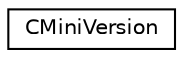 digraph "Graphical Class Hierarchy"
{
 // LATEX_PDF_SIZE
  edge [fontname="Helvetica",fontsize="10",labelfontname="Helvetica",labelfontsize="10"];
  node [fontname="Helvetica",fontsize="10",shape=record];
  rankdir="LR";
  Node0 [label="CMiniVersion",height=0.2,width=0.4,color="black", fillcolor="white", style="filled",URL="$classCMiniVersion.html",tooltip=" "];
}
